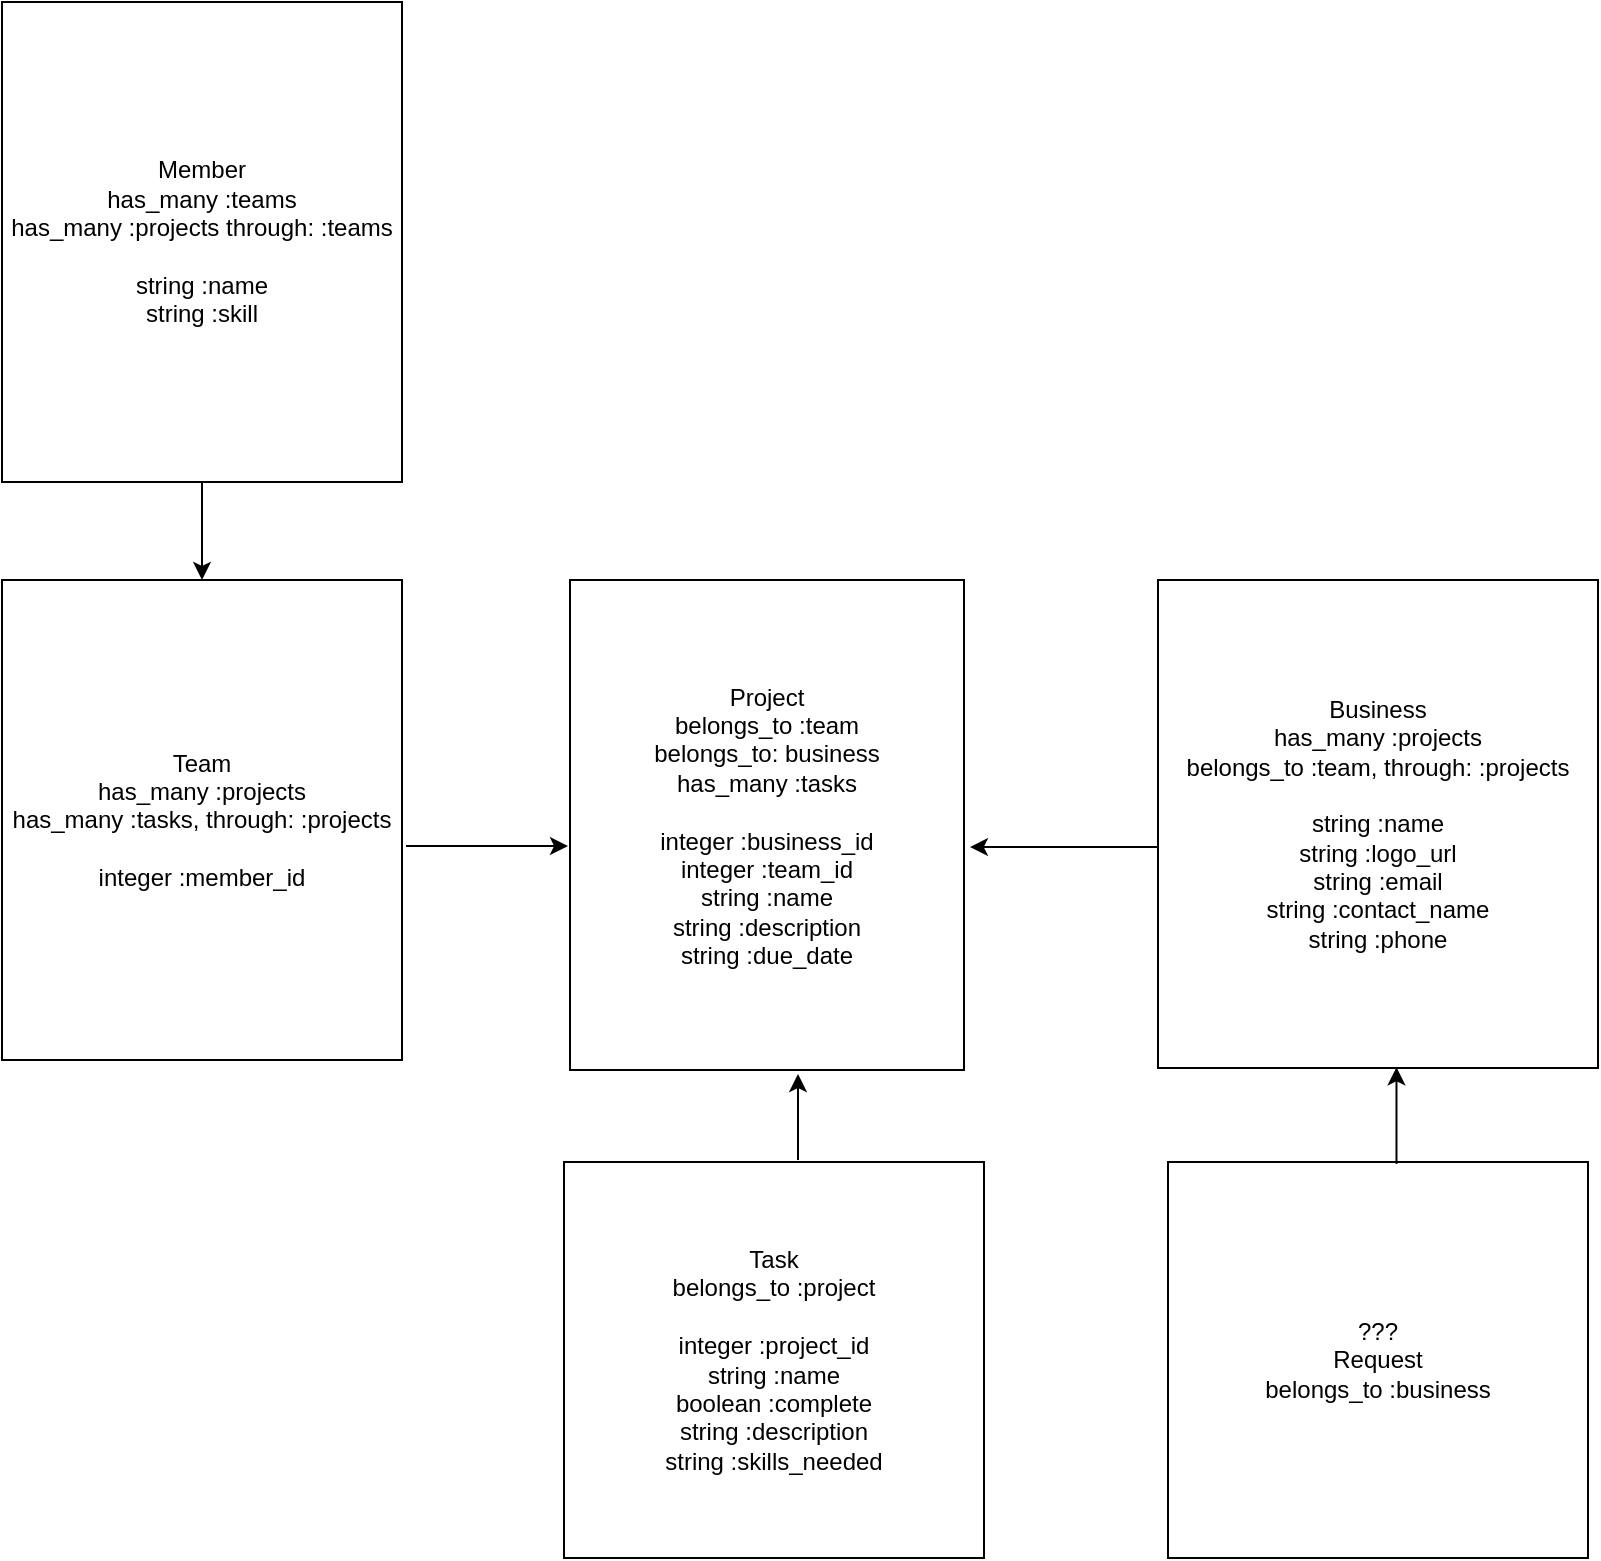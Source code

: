 <mxfile>
    <diagram id="aNdP3EPnXgJZaNv3R9gw" name="Page-1">
        <mxGraphModel dx="842" dy="639" grid="0" gridSize="10" guides="1" tooltips="1" connect="1" arrows="1" fold="1" page="1" pageScale="1" pageWidth="850" pageHeight="1100" math="0" shadow="0">
            <root>
                <mxCell id="0"/>
                <mxCell id="1" parent="0"/>
                <mxCell id="2" value="Team&lt;br&gt;has_many :projects&lt;br&gt;has_many :tasks, through: :projects&lt;br&gt;&lt;br&gt;integer :member_id" style="whiteSpace=wrap;html=1;" parent="1" vertex="1">
                    <mxGeometry x="26" y="399" width="200" height="240" as="geometry"/>
                </mxCell>
                <mxCell id="3" value="Project&lt;br&gt;belongs_to :team&lt;br&gt;belongs_to: business&lt;br&gt;has_many :tasks&lt;br&gt;&lt;br&gt;integer :business_id&lt;br&gt;integer :team_id&lt;br&gt;string :name&lt;br&gt;string :description&lt;br&gt;string :due_date" style="whiteSpace=wrap;html=1;" parent="1" vertex="1">
                    <mxGeometry x="310" y="399" width="197" height="245" as="geometry"/>
                </mxCell>
                <mxCell id="5" value="Business&lt;br&gt;has_many :projects&lt;br&gt;belongs_to :team, through: :projects&lt;br&gt;&lt;br&gt;string :name&lt;br&gt;string :logo_url&lt;br&gt;string :email&lt;br&gt;string :contact_name&lt;br&gt;string :phone" style="whiteSpace=wrap;html=1;" parent="1" vertex="1">
                    <mxGeometry x="604" y="399" width="220" height="244" as="geometry"/>
                </mxCell>
                <mxCell id="6" value="" style="endArrow=classic;html=1;entryX=1.015;entryY=0.59;entryDx=0;entryDy=0;entryPerimeter=0;exitX=0;exitY=0.592;exitDx=0;exitDy=0;exitPerimeter=0;" parent="1" edge="1">
                    <mxGeometry width="50" height="50" relative="1" as="geometry">
                        <mxPoint x="604" y="532.448" as="sourcePoint"/>
                        <mxPoint x="509.955" y="532.55" as="targetPoint"/>
                    </mxGeometry>
                </mxCell>
                <mxCell id="7" value="" style="endArrow=classic;html=1;exitX=1.01;exitY=0.554;exitDx=0;exitDy=0;exitPerimeter=0;" parent="1" source="2" edge="1">
                    <mxGeometry width="50" height="50" relative="1" as="geometry">
                        <mxPoint x="430" y="714" as="sourcePoint"/>
                        <mxPoint x="309" y="532" as="targetPoint"/>
                    </mxGeometry>
                </mxCell>
                <mxCell id="8" value="Task&lt;br&gt;belongs_to :project&lt;br&gt;&lt;br&gt;integer :project_id&lt;br&gt;string :name&lt;br&gt;boolean :complete&lt;br&gt;string :description&lt;br&gt;string :skills_needed" style="whiteSpace=wrap;html=1;" parent="1" vertex="1">
                    <mxGeometry x="307" y="690" width="210" height="198" as="geometry"/>
                </mxCell>
                <mxCell id="9" value="" style="endArrow=classic;html=1;" parent="1" edge="1">
                    <mxGeometry width="50" height="50" relative="1" as="geometry">
                        <mxPoint x="424" y="689" as="sourcePoint"/>
                        <mxPoint x="424" y="646" as="targetPoint"/>
                    </mxGeometry>
                </mxCell>
                <mxCell id="10" value="???&lt;br&gt;Request&lt;br&gt;belongs_to :business&lt;br&gt;" style="whiteSpace=wrap;html=1;" parent="1" vertex="1">
                    <mxGeometry x="609" y="690" width="210" height="198" as="geometry"/>
                </mxCell>
                <mxCell id="11" value="" style="endArrow=classic;html=1;entryX=0.542;entryY=1.015;entryDx=0;entryDy=0;entryPerimeter=0;exitX=0.544;exitY=0.025;exitDx=0;exitDy=0;exitPerimeter=0;" parent="1" edge="1">
                    <mxGeometry width="50" height="50" relative="1" as="geometry">
                        <mxPoint x="723.24" y="690.95" as="sourcePoint"/>
                        <mxPoint x="723.24" y="642.66" as="targetPoint"/>
                    </mxGeometry>
                </mxCell>
                <mxCell id="12" value="Member&lt;br&gt;has_many :teams&lt;br&gt;has_many :projects through: :teams&lt;br&gt;&lt;br&gt;string :name&lt;br&gt;string :skill" style="whiteSpace=wrap;html=1;" parent="1" vertex="1">
                    <mxGeometry x="26" y="110" width="200" height="240" as="geometry"/>
                </mxCell>
                <mxCell id="13" value="" style="endArrow=classic;html=1;exitX=0.5;exitY=1;exitDx=0;exitDy=0;" parent="1" source="12" target="2" edge="1">
                    <mxGeometry width="50" height="50" relative="1" as="geometry">
                        <mxPoint x="470" y="557" as="sourcePoint"/>
                        <mxPoint x="520" y="507" as="targetPoint"/>
                    </mxGeometry>
                </mxCell>
            </root>
        </mxGraphModel>
    </diagram>
</mxfile>